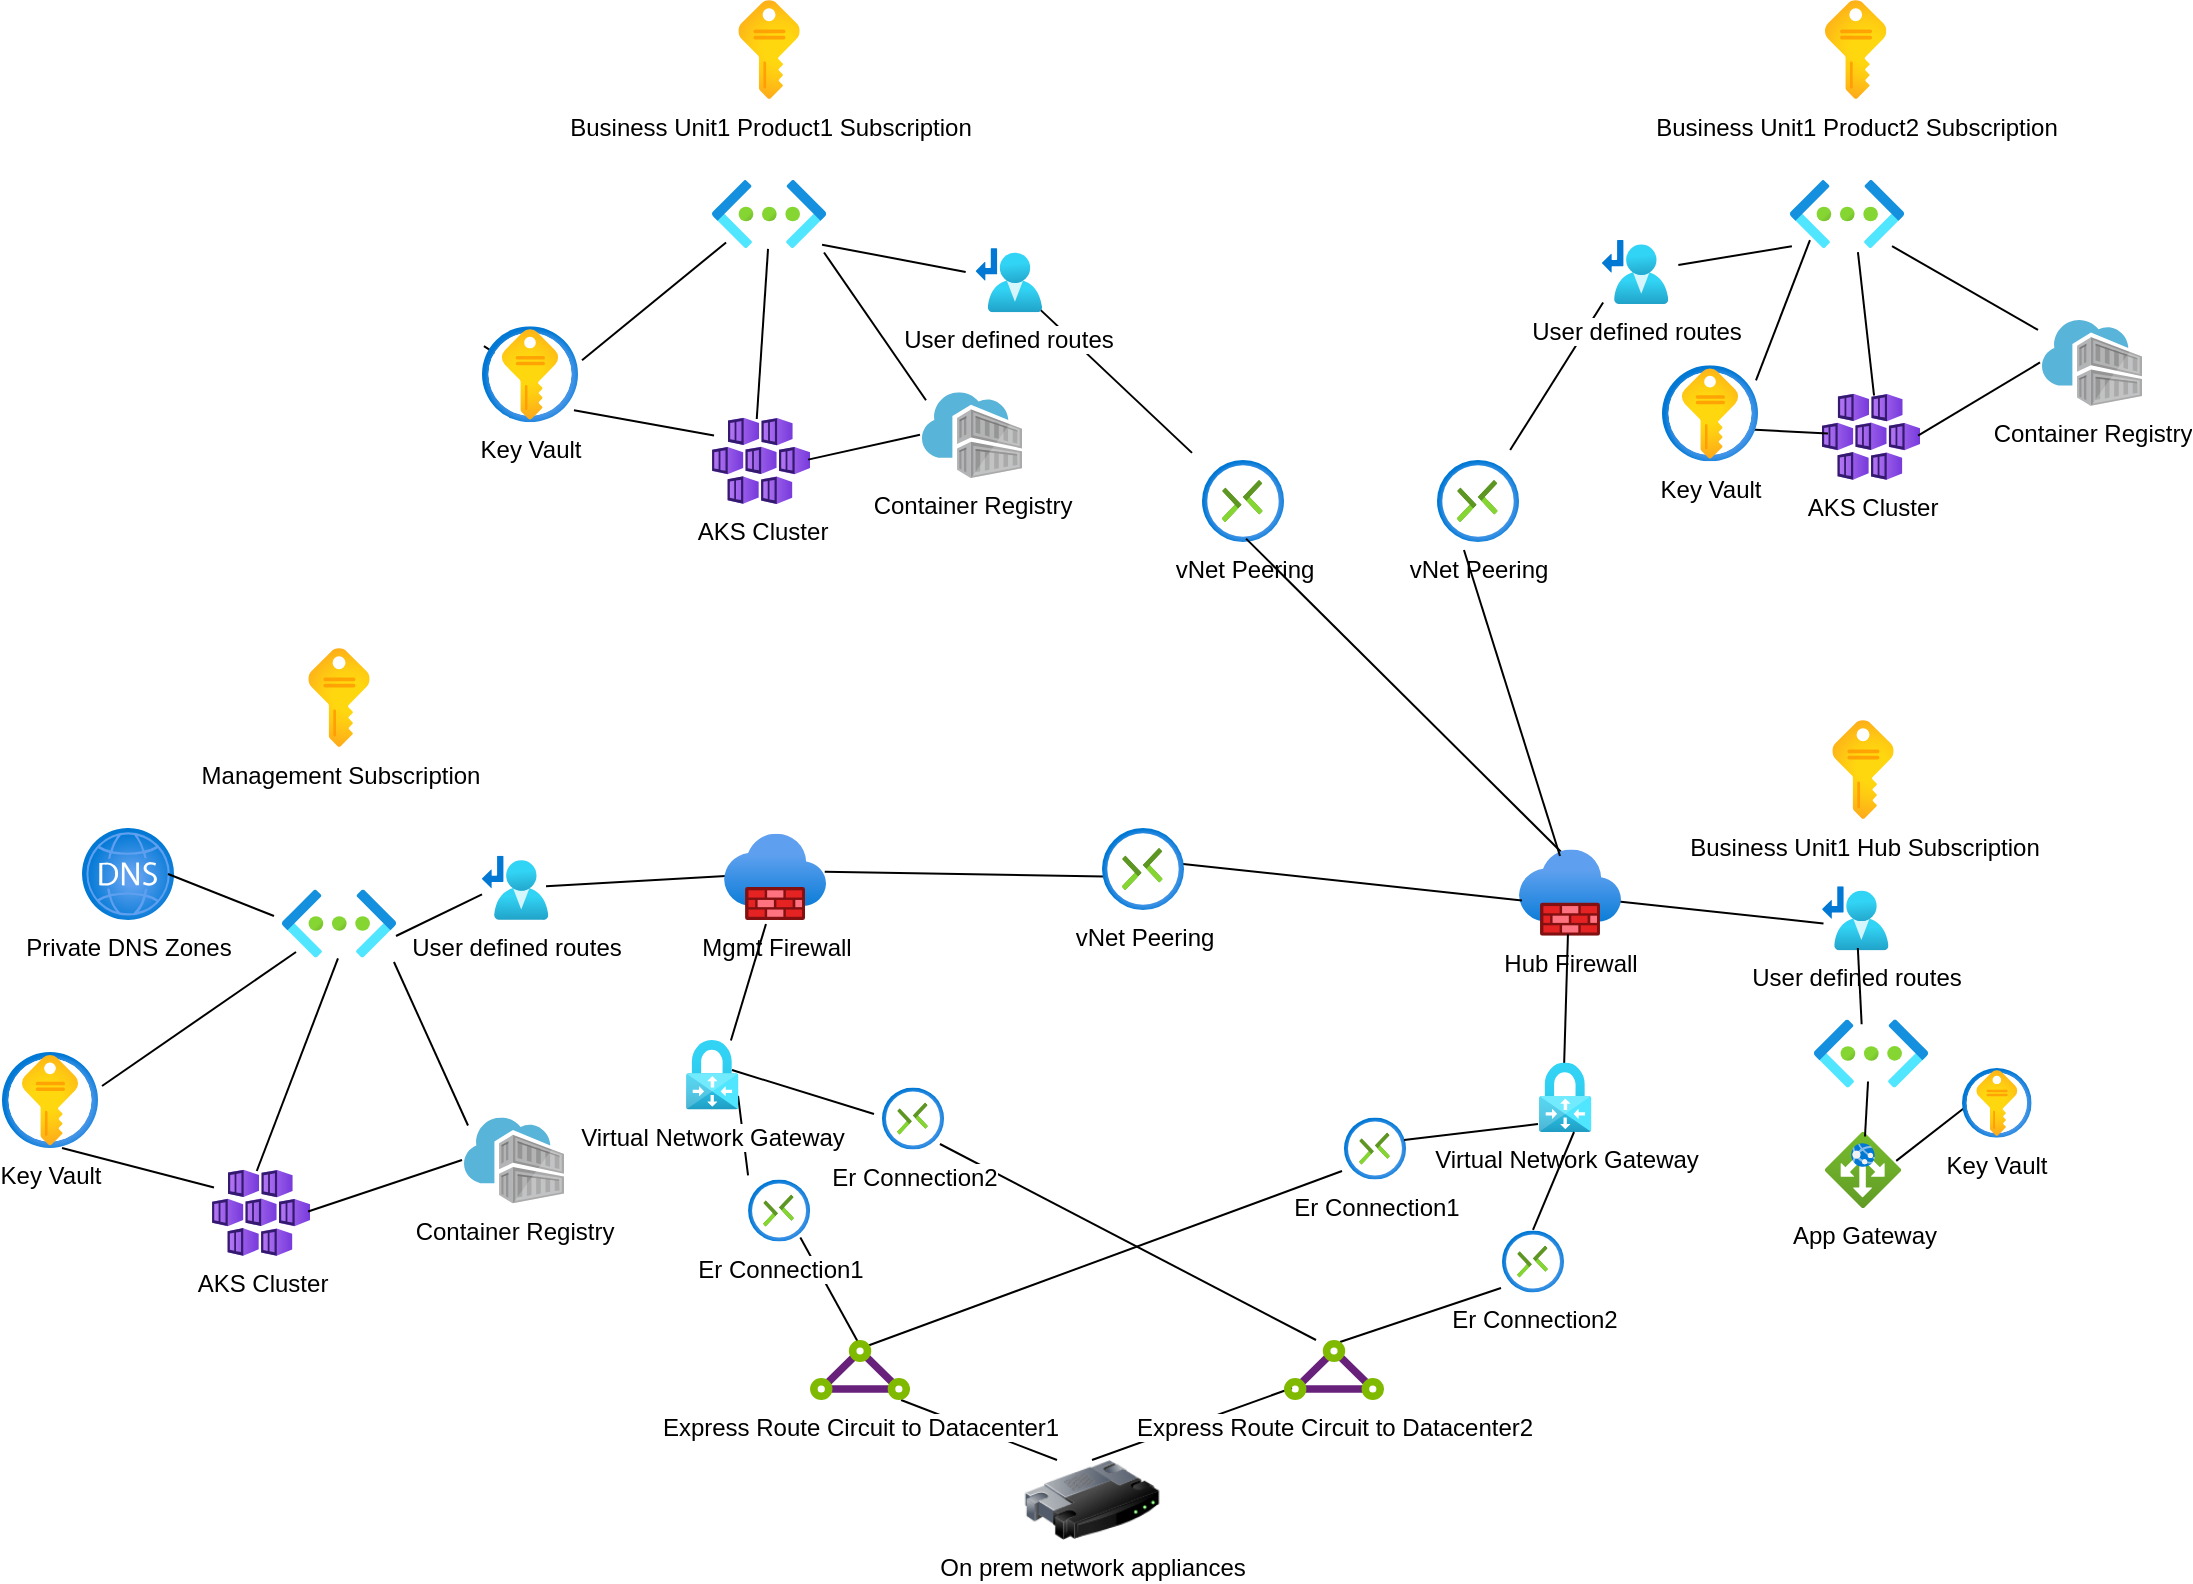 <mxfile version="24.7.6">
  <diagram id="l8hXMBHkgcEJcSW0mbfh" name="Page-1">
    <mxGraphModel dx="2026" dy="1111" grid="1" gridSize="10" guides="1" tooltips="1" connect="1" arrows="1" fold="1" page="1" pageScale="1" pageWidth="1169" pageHeight="827" math="0" shadow="0">
      <root>
        <mxCell id="0" />
        <mxCell id="1" parent="0" />
        <mxCell id="8--HhbSZYtI3ddgJnD71-31" style="edgeStyle=none;rounded=0;orthogonalLoop=1;jettySize=auto;html=1;sourcePerimeterSpacing=5;endArrow=none;endFill=0;targetPerimeterSpacing=5;entryX=0.987;entryY=0.439;entryDx=0;entryDy=0;entryPerimeter=0;exitX=0.029;exitY=0.59;exitDx=0;exitDy=0;exitPerimeter=0;" parent="1" source="qkPBm4qvjYNrrQxLSk8v-120" target="qkPBm4qvjYNrrQxLSk8v-52" edge="1">
          <mxGeometry relative="1" as="geometry">
            <mxPoint x="510" y="430" as="sourcePoint" />
            <mxPoint x="398" y="444.984" as="targetPoint" />
            <Array as="points" />
          </mxGeometry>
        </mxCell>
        <mxCell id="8--HhbSZYtI3ddgJnD71-32" style="edgeStyle=none;rounded=0;orthogonalLoop=1;jettySize=auto;html=1;sourcePerimeterSpacing=5;endArrow=none;endFill=0;targetPerimeterSpacing=5;entryX=0.059;entryY=0.487;entryDx=0;entryDy=0;entryPerimeter=0;exitX=0.965;exitY=0.476;exitDx=0;exitDy=0;exitPerimeter=0;" parent="1" source="qkPBm4qvjYNrrQxLSk8v-57" target="qkPBm4qvjYNrrQxLSk8v-52" edge="1">
          <mxGeometry relative="1" as="geometry">
            <mxPoint x="310" y="510" as="sourcePoint" />
            <mxPoint x="220" y="460" as="targetPoint" />
          </mxGeometry>
        </mxCell>
        <mxCell id="8--HhbSZYtI3ddgJnD71-33" style="edgeStyle=none;rounded=0;orthogonalLoop=1;jettySize=auto;html=1;sourcePerimeterSpacing=5;endArrow=none;endFill=0;targetPerimeterSpacing=5;entryX=1.042;entryY=0.354;entryDx=0;entryDy=0;entryPerimeter=0;exitX=0.123;exitY=0.918;exitDx=0;exitDy=0;exitPerimeter=0;" parent="1" source="qkPBm4qvjYNrrQxLSk8v-55" target="qkPBm4qvjYNrrQxLSk8v-59" edge="1">
          <mxGeometry relative="1" as="geometry">
            <mxPoint x="170" y="520" as="sourcePoint" />
            <mxPoint x="138.606" y="557" as="targetPoint" />
          </mxGeometry>
        </mxCell>
        <mxCell id="8--HhbSZYtI3ddgJnD71-34" style="edgeStyle=none;rounded=0;orthogonalLoop=1;jettySize=auto;html=1;sourcePerimeterSpacing=5;endArrow=none;endFill=0;targetPerimeterSpacing=5;entryX=0.958;entryY=0.875;entryDx=0;entryDy=0;entryPerimeter=0;exitX=0.02;exitY=0.208;exitDx=0;exitDy=0;exitPerimeter=0;" parent="1" source="qkPBm4qvjYNrrQxLSk8v-49" edge="1">
          <mxGeometry relative="1" as="geometry">
            <mxPoint x="165.03" y="644.76" as="sourcePoint" />
            <mxPoint x="60.004" y="604" as="targetPoint" />
          </mxGeometry>
        </mxCell>
        <mxCell id="8--HhbSZYtI3ddgJnD71-35" style="edgeStyle=none;rounded=0;orthogonalLoop=1;jettySize=auto;html=1;sourcePerimeterSpacing=5;endArrow=none;endFill=0;targetPerimeterSpacing=5;entryX=1;entryY=0.683;entryDx=0;entryDy=0;entryPerimeter=0;exitX=0;exitY=0.601;exitDx=0;exitDy=0;exitPerimeter=0;" parent="1" source="qkPBm4qvjYNrrQxLSk8v-57" target="qkPBm4qvjYNrrQxLSk8v-55" edge="1">
          <mxGeometry relative="1" as="geometry">
            <mxPoint x="400" y="580" as="sourcePoint" />
          </mxGeometry>
        </mxCell>
        <mxCell id="8--HhbSZYtI3ddgJnD71-36" style="edgeStyle=none;rounded=0;orthogonalLoop=1;jettySize=auto;html=1;sourcePerimeterSpacing=5;endArrow=none;endFill=0;targetPerimeterSpacing=5;entryX=0.456;entryY=0.017;entryDx=0;entryDy=0;entryPerimeter=0;exitX=0.491;exitY=1.013;exitDx=0;exitDy=0;exitPerimeter=0;" parent="1" source="qkPBm4qvjYNrrQxLSk8v-55" target="qkPBm4qvjYNrrQxLSk8v-49" edge="1">
          <mxGeometry relative="1" as="geometry">
            <mxPoint x="275" y="560" as="sourcePoint" />
            <mxPoint x="294.726" y="695" as="targetPoint" />
          </mxGeometry>
        </mxCell>
        <mxCell id="qkPBm4qvjYNrrQxLSk8v-1" value="Management Subscription" style="image;aspect=fixed;html=1;points=[];align=center;fontSize=12;image=img/lib/azure2/general/Subscriptions.svg;" vertex="1" parent="1">
          <mxGeometry x="183.16" y="354.0" width="30.68" height="49.5" as="geometry" />
        </mxCell>
        <mxCell id="qkPBm4qvjYNrrQxLSk8v-6" style="edgeStyle=none;rounded=0;orthogonalLoop=1;jettySize=auto;html=1;sourcePerimeterSpacing=5;endArrow=none;endFill=0;targetPerimeterSpacing=5;entryX=0.993;entryY=0.806;entryDx=0;entryDy=0;entryPerimeter=0;exitX=0;exitY=-0.065;exitDx=0;exitDy=0;exitPerimeter=0;" edge="1" parent="1" source="qkPBm4qvjYNrrQxLSk8v-141" target="qkPBm4qvjYNrrQxLSk8v-122">
          <mxGeometry relative="1" as="geometry">
            <mxPoint x="451" y="621.99" as="sourcePoint" />
            <mxPoint x="804" y="509" as="targetPoint" />
          </mxGeometry>
        </mxCell>
        <mxCell id="qkPBm4qvjYNrrQxLSk8v-49" value="AKS Cluster" style="image;aspect=fixed;html=1;points=[];align=center;fontSize=12;image=img/lib/azure2/compute/Kubernetes_Services.svg;" vertex="1" parent="1">
          <mxGeometry x="135.03" y="614.76" width="49" height="43.24" as="geometry" />
        </mxCell>
        <mxCell id="qkPBm4qvjYNrrQxLSk8v-52" value="Mgmt Firewall" style="image;aspect=fixed;html=1;points=[];align=center;fontSize=12;image=img/lib/azure2/networking/Firewalls.svg;" vertex="1" parent="1">
          <mxGeometry x="391.03" y="446.9" width="51" height="43.1" as="geometry" />
        </mxCell>
        <mxCell id="qkPBm4qvjYNrrQxLSk8v-55" value="" style="image;aspect=fixed;html=1;points=[];align=center;fontSize=12;image=img/lib/azure2/networking/Virtual_Networks.svg;" vertex="1" parent="1">
          <mxGeometry x="170" y="474.75" width="57" height="34.03" as="geometry" />
        </mxCell>
        <mxCell id="qkPBm4qvjYNrrQxLSk8v-56" value="Private DNS Zones" style="image;aspect=fixed;html=1;points=[];align=center;fontSize=12;image=img/lib/azure2/networking/DNS_Zones.svg;" vertex="1" parent="1">
          <mxGeometry x="70" y="444.0" width="46" height="46" as="geometry" />
        </mxCell>
        <mxCell id="qkPBm4qvjYNrrQxLSk8v-57" value="User defined routes" style="image;aspect=fixed;html=1;points=[];align=center;fontSize=12;image=img/lib/azure2/networking/Route_Tables.svg;" vertex="1" parent="1">
          <mxGeometry x="270" y="457.87" width="33.16" height="32.13" as="geometry" />
        </mxCell>
        <mxCell id="qkPBm4qvjYNrrQxLSk8v-58" style="edgeStyle=none;rounded=0;orthogonalLoop=1;jettySize=auto;html=1;sourcePerimeterSpacing=5;endArrow=none;endFill=0;targetPerimeterSpacing=5;exitX=-0.07;exitY=0.389;exitDx=0;exitDy=0;exitPerimeter=0;entryX=0.935;entryY=0.5;entryDx=0;entryDy=0;entryPerimeter=0;" edge="1" parent="1" source="qkPBm4qvjYNrrQxLSk8v-55" target="qkPBm4qvjYNrrQxLSk8v-56">
          <mxGeometry relative="1" as="geometry">
            <mxPoint x="150" y="455" as="sourcePoint" />
            <mxPoint x="131" y="530" as="targetPoint" />
          </mxGeometry>
        </mxCell>
        <mxCell id="qkPBm4qvjYNrrQxLSk8v-59" value="Key Vault" style="image;aspect=fixed;html=1;points=[];align=center;fontSize=12;image=img/lib/azure2/security/Key_Vaults.svg;" vertex="1" parent="1">
          <mxGeometry x="30" y="556" width="48" height="48" as="geometry" />
        </mxCell>
        <mxCell id="qkPBm4qvjYNrrQxLSk8v-60" value="Container Registry" style="image;sketch=0;aspect=fixed;html=1;points=[];align=center;fontSize=12;image=img/lib/mscae/Container_Registries.svg;" vertex="1" parent="1">
          <mxGeometry x="261.01" y="588.76" width="50" height="43" as="geometry" />
        </mxCell>
        <mxCell id="qkPBm4qvjYNrrQxLSk8v-62" style="edgeStyle=none;rounded=0;orthogonalLoop=1;jettySize=auto;html=1;sourcePerimeterSpacing=5;endArrow=none;endFill=0;targetPerimeterSpacing=5;entryX=0.982;entryY=1.065;entryDx=0;entryDy=0;entryPerimeter=0;exitX=0.04;exitY=0.093;exitDx=0;exitDy=0;exitPerimeter=0;" edge="1" parent="1" source="qkPBm4qvjYNrrQxLSk8v-60" target="qkPBm4qvjYNrrQxLSk8v-55">
          <mxGeometry relative="1" as="geometry">
            <mxPoint x="280" y="505" as="sourcePoint" />
            <mxPoint x="237" y="508" as="targetPoint" />
          </mxGeometry>
        </mxCell>
        <mxCell id="qkPBm4qvjYNrrQxLSk8v-63" style="edgeStyle=none;rounded=0;orthogonalLoop=1;jettySize=auto;html=1;sourcePerimeterSpacing=5;endArrow=none;endFill=0;targetPerimeterSpacing=5;entryX=0.98;entryY=0.486;entryDx=0;entryDy=0;entryPerimeter=0;exitX=-0.02;exitY=0.494;exitDx=0;exitDy=0;exitPerimeter=0;" edge="1" parent="1" source="qkPBm4qvjYNrrQxLSk8v-60" target="qkPBm4qvjYNrrQxLSk8v-49">
          <mxGeometry relative="1" as="geometry">
            <mxPoint x="243.03" y="623.742" as="sourcePoint" />
            <mxPoint x="72.03" y="628.76" as="targetPoint" />
          </mxGeometry>
        </mxCell>
        <mxCell id="qkPBm4qvjYNrrQxLSk8v-65" style="edgeStyle=none;rounded=0;orthogonalLoop=1;jettySize=auto;html=1;sourcePerimeterSpacing=5;endArrow=none;endFill=0;targetPerimeterSpacing=5;entryX=1.042;entryY=0.354;entryDx=0;entryDy=0;entryPerimeter=0;exitX=0.123;exitY=0.918;exitDx=0;exitDy=0;exitPerimeter=0;" edge="1" parent="1" source="qkPBm4qvjYNrrQxLSk8v-72" target="qkPBm4qvjYNrrQxLSk8v-76">
          <mxGeometry relative="1" as="geometry">
            <mxPoint x="420" y="144.03" as="sourcePoint" />
            <mxPoint x="388.606" y="181.03" as="targetPoint" />
          </mxGeometry>
        </mxCell>
        <mxCell id="qkPBm4qvjYNrrQxLSk8v-66" style="edgeStyle=none;rounded=0;orthogonalLoop=1;jettySize=auto;html=1;sourcePerimeterSpacing=5;endArrow=none;endFill=0;targetPerimeterSpacing=5;entryX=0.958;entryY=0.875;entryDx=0;entryDy=0;entryPerimeter=0;exitX=0.02;exitY=0.208;exitDx=0;exitDy=0;exitPerimeter=0;" edge="1" parent="1" source="qkPBm4qvjYNrrQxLSk8v-76">
          <mxGeometry relative="1" as="geometry">
            <mxPoint x="415.03" y="268.79" as="sourcePoint" />
            <mxPoint x="310.004" y="228.03" as="targetPoint" />
          </mxGeometry>
        </mxCell>
        <mxCell id="qkPBm4qvjYNrrQxLSk8v-68" style="edgeStyle=none;rounded=0;orthogonalLoop=1;jettySize=auto;html=1;sourcePerimeterSpacing=5;endArrow=none;endFill=0;targetPerimeterSpacing=5;entryX=0.456;entryY=0.017;entryDx=0;entryDy=0;entryPerimeter=0;exitX=0.491;exitY=1.013;exitDx=0;exitDy=0;exitPerimeter=0;" edge="1" parent="1" source="qkPBm4qvjYNrrQxLSk8v-72" target="qkPBm4qvjYNrrQxLSk8v-70">
          <mxGeometry relative="1" as="geometry">
            <mxPoint x="525" y="184.03" as="sourcePoint" />
            <mxPoint x="544.726" y="319.03" as="targetPoint" />
          </mxGeometry>
        </mxCell>
        <mxCell id="qkPBm4qvjYNrrQxLSk8v-69" value="Business Unit1 Product1 Subscription" style="image;aspect=fixed;html=1;points=[];align=center;fontSize=12;image=img/lib/azure2/general/Subscriptions.svg;" vertex="1" parent="1">
          <mxGeometry x="398.19" y="30.0" width="30.68" height="49.5" as="geometry" />
        </mxCell>
        <mxCell id="qkPBm4qvjYNrrQxLSk8v-70" value="AKS Cluster" style="image;aspect=fixed;html=1;points=[];align=center;fontSize=12;image=img/lib/azure2/compute/Kubernetes_Services.svg;" vertex="1" parent="1">
          <mxGeometry x="385.03" y="238.79" width="49" height="43.24" as="geometry" />
        </mxCell>
        <mxCell id="qkPBm4qvjYNrrQxLSk8v-72" value="" style="image;aspect=fixed;html=1;points=[];align=center;fontSize=12;image=img/lib/azure2/networking/Virtual_Networks.svg;" vertex="1" parent="1">
          <mxGeometry x="385.03" y="120.0" width="57" height="34.03" as="geometry" />
        </mxCell>
        <mxCell id="qkPBm4qvjYNrrQxLSk8v-77" value="Container Registry" style="image;sketch=0;aspect=fixed;html=1;points=[];align=center;fontSize=12;image=img/lib/mscae/Container_Registries.svg;" vertex="1" parent="1">
          <mxGeometry x="490" y="226.11" width="50" height="43" as="geometry" />
        </mxCell>
        <mxCell id="qkPBm4qvjYNrrQxLSk8v-78" style="edgeStyle=none;rounded=0;orthogonalLoop=1;jettySize=auto;html=1;sourcePerimeterSpacing=5;endArrow=none;endFill=0;targetPerimeterSpacing=5;entryX=0.982;entryY=1.065;entryDx=0;entryDy=0;entryPerimeter=0;exitX=0.04;exitY=0.093;exitDx=0;exitDy=0;exitPerimeter=0;" edge="1" parent="1" source="qkPBm4qvjYNrrQxLSk8v-77" target="qkPBm4qvjYNrrQxLSk8v-72">
          <mxGeometry relative="1" as="geometry">
            <mxPoint x="530" y="129.03" as="sourcePoint" />
            <mxPoint x="487" y="132.03" as="targetPoint" />
          </mxGeometry>
        </mxCell>
        <mxCell id="qkPBm4qvjYNrrQxLSk8v-79" style="edgeStyle=none;rounded=0;orthogonalLoop=1;jettySize=auto;html=1;sourcePerimeterSpacing=5;endArrow=none;endFill=0;targetPerimeterSpacing=5;entryX=0.98;entryY=0.486;entryDx=0;entryDy=0;entryPerimeter=0;exitX=-0.02;exitY=0.494;exitDx=0;exitDy=0;exitPerimeter=0;" edge="1" parent="1" source="qkPBm4qvjYNrrQxLSk8v-77" target="qkPBm4qvjYNrrQxLSk8v-70">
          <mxGeometry relative="1" as="geometry">
            <mxPoint x="493.03" y="247.772" as="sourcePoint" />
            <mxPoint x="322.03" y="252.79" as="targetPoint" />
          </mxGeometry>
        </mxCell>
        <mxCell id="qkPBm4qvjYNrrQxLSk8v-81" value="" style="edgeStyle=none;rounded=0;orthogonalLoop=1;jettySize=auto;html=1;sourcePerimeterSpacing=5;endArrow=none;endFill=0;targetPerimeterSpacing=5;entryX=0.958;entryY=0.875;entryDx=0;entryDy=0;entryPerimeter=0;exitX=0.02;exitY=0.208;exitDx=0;exitDy=0;exitPerimeter=0;" edge="1" parent="1" source="qkPBm4qvjYNrrQxLSk8v-70" target="qkPBm4qvjYNrrQxLSk8v-76">
          <mxGeometry relative="1" as="geometry">
            <mxPoint x="386" y="248.11" as="sourcePoint" />
            <mxPoint x="310.004" y="228.03" as="targetPoint" />
          </mxGeometry>
        </mxCell>
        <mxCell id="qkPBm4qvjYNrrQxLSk8v-76" value="Key Vault" style="image;aspect=fixed;html=1;points=[];align=center;fontSize=12;image=img/lib/azure2/security/Key_Vaults.svg;" vertex="1" parent="1">
          <mxGeometry x="270" y="193.11" width="48" height="48" as="geometry" />
        </mxCell>
        <mxCell id="qkPBm4qvjYNrrQxLSk8v-82" value="" style="edgeStyle=none;rounded=0;orthogonalLoop=1;jettySize=auto;html=1;sourcePerimeterSpacing=5;endArrow=none;endFill=0;targetPerimeterSpacing=5;exitX=0.965;exitY=0.95;exitDx=0;exitDy=0;exitPerimeter=0;" edge="1" parent="1" source="qkPBm4qvjYNrrQxLSk8v-74" target="qkPBm4qvjYNrrQxLSk8v-80">
          <mxGeometry relative="1" as="geometry">
            <mxPoint x="440" y="133" as="sourcePoint" />
            <mxPoint x="725" y="293" as="targetPoint" />
          </mxGeometry>
        </mxCell>
        <mxCell id="qkPBm4qvjYNrrQxLSk8v-80" value="vNet Peering" style="image;aspect=fixed;html=1;points=[];align=center;fontSize=12;image=img/lib/azure2/networking/Connections.svg;" vertex="1" parent="1">
          <mxGeometry x="630" y="260" width="41" height="41" as="geometry" />
        </mxCell>
        <mxCell id="qkPBm4qvjYNrrQxLSk8v-83" style="edgeStyle=none;rounded=0;orthogonalLoop=1;jettySize=auto;html=1;sourcePerimeterSpacing=5;endArrow=none;endFill=0;targetPerimeterSpacing=5;entryX=0.979;entryY=0.156;entryDx=0;entryDy=0;entryPerimeter=0;exitX=0.175;exitY=0.884;exitDx=0;exitDy=0;exitPerimeter=0;" edge="1" parent="1" source="qkPBm4qvjYNrrQxLSk8v-88" target="qkPBm4qvjYNrrQxLSk8v-94">
          <mxGeometry relative="1" as="geometry">
            <mxPoint x="912.02" y="137.74" as="sourcePoint" />
            <mxPoint x="832.036" y="219.812" as="targetPoint" />
          </mxGeometry>
        </mxCell>
        <mxCell id="qkPBm4qvjYNrrQxLSk8v-86" style="edgeStyle=none;rounded=0;orthogonalLoop=1;jettySize=auto;html=1;sourcePerimeterSpacing=5;endArrow=none;endFill=0;targetPerimeterSpacing=5;entryX=0.531;entryY=0.023;entryDx=0;entryDy=0;entryPerimeter=0;exitX=0.596;exitY=1.06;exitDx=0;exitDy=0;exitPerimeter=0;" edge="1" parent="1" source="qkPBm4qvjYNrrQxLSk8v-88" target="qkPBm4qvjYNrrQxLSk8v-87">
          <mxGeometry relative="1" as="geometry">
            <mxPoint x="1017.02" y="177.74" as="sourcePoint" />
            <mxPoint x="1036.746" y="312.74" as="targetPoint" />
          </mxGeometry>
        </mxCell>
        <mxCell id="qkPBm4qvjYNrrQxLSk8v-87" value="AKS Cluster" style="image;aspect=fixed;html=1;points=[];align=center;fontSize=12;image=img/lib/azure2/compute/Kubernetes_Services.svg;" vertex="1" parent="1">
          <mxGeometry x="940.0" y="226.76" width="49" height="43.24" as="geometry" />
        </mxCell>
        <mxCell id="qkPBm4qvjYNrrQxLSk8v-88" value="" style="image;aspect=fixed;html=1;points=[];align=center;fontSize=12;image=img/lib/azure2/networking/Virtual_Networks.svg;" vertex="1" parent="1">
          <mxGeometry x="924.0" y="120.0" width="57" height="34.03" as="geometry" />
        </mxCell>
        <mxCell id="qkPBm4qvjYNrrQxLSk8v-90" value="Container Registry" style="image;sketch=0;aspect=fixed;html=1;points=[];align=center;fontSize=12;image=img/lib/mscae/Container_Registries.svg;" vertex="1" parent="1">
          <mxGeometry x="1050" y="190.0" width="50" height="43" as="geometry" />
        </mxCell>
        <mxCell id="qkPBm4qvjYNrrQxLSk8v-91" style="edgeStyle=none;rounded=0;orthogonalLoop=1;jettySize=auto;html=1;sourcePerimeterSpacing=5;endArrow=none;endFill=0;targetPerimeterSpacing=5;entryX=0.895;entryY=0.972;entryDx=0;entryDy=0;entryPerimeter=0;exitX=-0.04;exitY=0.116;exitDx=0;exitDy=0;exitPerimeter=0;" edge="1" parent="1" source="qkPBm4qvjYNrrQxLSk8v-90" target="qkPBm4qvjYNrrQxLSk8v-88">
          <mxGeometry relative="1" as="geometry">
            <mxPoint x="1022.02" y="122.74" as="sourcePoint" />
            <mxPoint x="979.02" y="125.74" as="targetPoint" />
          </mxGeometry>
        </mxCell>
        <mxCell id="qkPBm4qvjYNrrQxLSk8v-92" style="edgeStyle=none;rounded=0;orthogonalLoop=1;jettySize=auto;html=1;sourcePerimeterSpacing=5;endArrow=none;endFill=0;targetPerimeterSpacing=5;entryX=0.98;entryY=0.486;entryDx=0;entryDy=0;entryPerimeter=0;exitX=-0.02;exitY=0.494;exitDx=0;exitDy=0;exitPerimeter=0;" edge="1" parent="1" source="qkPBm4qvjYNrrQxLSk8v-90" target="qkPBm4qvjYNrrQxLSk8v-87">
          <mxGeometry relative="1" as="geometry">
            <mxPoint x="985.05" y="241.482" as="sourcePoint" />
            <mxPoint x="814.05" y="246.5" as="targetPoint" />
          </mxGeometry>
        </mxCell>
        <mxCell id="qkPBm4qvjYNrrQxLSk8v-93" value="" style="edgeStyle=none;rounded=0;orthogonalLoop=1;jettySize=auto;html=1;sourcePerimeterSpacing=5;endArrow=none;endFill=0;targetPerimeterSpacing=5;entryX=0.923;entryY=0.668;entryDx=0;entryDy=0;entryPerimeter=0;exitX=0.061;exitY=0.463;exitDx=0;exitDy=0;exitPerimeter=0;" edge="1" parent="1" source="qkPBm4qvjYNrrQxLSk8v-87" target="qkPBm4qvjYNrrQxLSk8v-94">
          <mxGeometry relative="1" as="geometry">
            <mxPoint x="878.02" y="241.82" as="sourcePoint" />
            <mxPoint x="828.004" y="244.82" as="targetPoint" />
          </mxGeometry>
        </mxCell>
        <mxCell id="qkPBm4qvjYNrrQxLSk8v-94" value="Key Vault" style="image;aspect=fixed;html=1;points=[];align=center;fontSize=12;image=img/lib/azure2/security/Key_Vaults.svg;" vertex="1" parent="1">
          <mxGeometry x="860" y="212.68" width="48" height="48" as="geometry" />
        </mxCell>
        <mxCell id="qkPBm4qvjYNrrQxLSk8v-95" value="" style="edgeStyle=none;rounded=0;orthogonalLoop=1;jettySize=auto;html=1;sourcePerimeterSpacing=5;endArrow=none;endFill=0;targetPerimeterSpacing=5;exitX=0.017;exitY=0.973;exitDx=0;exitDy=0;exitPerimeter=0;" edge="1" parent="1" source="qkPBm4qvjYNrrQxLSk8v-89" target="qkPBm4qvjYNrrQxLSk8v-96">
          <mxGeometry relative="1" as="geometry">
            <mxPoint x="932.02" y="145.82" as="sourcePoint" />
            <mxPoint x="1217.02" y="305.82" as="targetPoint" />
          </mxGeometry>
        </mxCell>
        <mxCell id="qkPBm4qvjYNrrQxLSk8v-96" value="vNet Peering" style="image;aspect=fixed;html=1;points=[];align=center;fontSize=12;image=img/lib/azure2/networking/Connections.svg;" vertex="1" parent="1">
          <mxGeometry x="747.5" y="260" width="41" height="41" as="geometry" />
        </mxCell>
        <mxCell id="qkPBm4qvjYNrrQxLSk8v-97" value="Business Unit1 Product2 Subscription" style="image;aspect=fixed;html=1;points=[];align=center;fontSize=12;image=img/lib/azure2/general/Subscriptions.svg;" vertex="1" parent="1">
          <mxGeometry x="941.5" y="30.0" width="30.68" height="49.5" as="geometry" />
        </mxCell>
        <mxCell id="qkPBm4qvjYNrrQxLSk8v-99" style="edgeStyle=none;rounded=0;orthogonalLoop=1;jettySize=auto;html=1;sourcePerimeterSpacing=5;endArrow=none;endFill=0;targetPerimeterSpacing=5;entryX=0.059;entryY=0.487;entryDx=0;entryDy=0;entryPerimeter=0;exitX=0.02;exitY=0.579;exitDx=0;exitDy=0;exitPerimeter=0;" edge="1" parent="1" source="qkPBm4qvjYNrrQxLSk8v-109" target="qkPBm4qvjYNrrQxLSk8v-106">
          <mxGeometry relative="1" as="geometry">
            <mxPoint x="666.32" y="536.22" as="sourcePoint" />
            <mxPoint x="576.32" y="486.22" as="targetPoint" />
          </mxGeometry>
        </mxCell>
        <mxCell id="qkPBm4qvjYNrrQxLSk8v-101" style="edgeStyle=none;rounded=0;orthogonalLoop=1;jettySize=auto;html=1;sourcePerimeterSpacing=5;endArrow=none;endFill=0;targetPerimeterSpacing=5;entryX=0.045;entryY=0.563;entryDx=0;entryDy=0;entryPerimeter=0;exitX=0.937;exitY=0.38;exitDx=0;exitDy=0;exitPerimeter=0;" edge="1" parent="1" source="qkPBm4qvjYNrrQxLSk8v-152" target="qkPBm4qvjYNrrQxLSk8v-111">
          <mxGeometry relative="1" as="geometry">
            <mxPoint x="933.14" y="663.754" as="sourcePoint" />
            <mxPoint x="895.16" y="638.22" as="targetPoint" />
          </mxGeometry>
        </mxCell>
        <mxCell id="qkPBm4qvjYNrrQxLSk8v-102" style="edgeStyle=none;rounded=0;orthogonalLoop=1;jettySize=auto;html=1;sourcePerimeterSpacing=5;endArrow=none;endFill=0;targetPerimeterSpacing=5;entryX=0.537;entryY=0.959;entryDx=0;entryDy=0;entryPerimeter=0;exitX=0.431;exitY=0.049;exitDx=0;exitDy=0;exitPerimeter=0;" edge="1" parent="1" source="qkPBm4qvjYNrrQxLSk8v-106" target="qkPBm4qvjYNrrQxLSk8v-80">
          <mxGeometry relative="1" as="geometry">
            <mxPoint x="693" y="536.46" as="sourcePoint" />
            <mxPoint x="520" y="454.452" as="targetPoint" />
          </mxGeometry>
        </mxCell>
        <mxCell id="qkPBm4qvjYNrrQxLSk8v-104" value="Business Unit1 Hub Subscription&lt;div&gt;&lt;br&gt;&lt;/div&gt;" style="image;aspect=fixed;html=1;points=[];align=center;fontSize=12;image=img/lib/azure2/general/Subscriptions.svg;" vertex="1" parent="1">
          <mxGeometry x="945.16" y="390.0" width="30.68" height="49.5" as="geometry" />
        </mxCell>
        <mxCell id="qkPBm4qvjYNrrQxLSk8v-106" value="Hub Firewall" style="image;aspect=fixed;html=1;points=[];align=center;fontSize=12;image=img/lib/azure2/networking/Firewalls.svg;" vertex="1" parent="1">
          <mxGeometry x="788.5" y="454.77" width="51" height="43.1" as="geometry" />
        </mxCell>
        <mxCell id="qkPBm4qvjYNrrQxLSk8v-107" value="" style="image;aspect=fixed;html=1;points=[];align=center;fontSize=12;image=img/lib/azure2/networking/Virtual_Networks.svg;" vertex="1" parent="1">
          <mxGeometry x="936.0" y="539.73" width="57" height="34.03" as="geometry" />
        </mxCell>
        <mxCell id="qkPBm4qvjYNrrQxLSk8v-109" value="User defined routes" style="image;aspect=fixed;html=1;points=[];align=center;fontSize=12;image=img/lib/azure2/networking/Route_Tables.svg;" vertex="1" parent="1">
          <mxGeometry x="940.08" y="473.1" width="33.16" height="32.13" as="geometry" />
        </mxCell>
        <mxCell id="qkPBm4qvjYNrrQxLSk8v-111" value="Key Vault" style="image;aspect=fixed;html=1;points=[];align=center;fontSize=12;image=img/lib/azure2/security/Key_Vaults.svg;" vertex="1" parent="1">
          <mxGeometry x="1010" y="564.03" width="34.82" height="34.82" as="geometry" />
        </mxCell>
        <mxCell id="qkPBm4qvjYNrrQxLSk8v-115" style="edgeStyle=none;rounded=0;orthogonalLoop=1;jettySize=auto;html=1;sourcePerimeterSpacing=5;endArrow=none;endFill=0;targetPerimeterSpacing=5;entryX=0.329;entryY=1.098;entryDx=0;entryDy=0;entryPerimeter=0;exitX=0.402;exitY=0.075;exitDx=0;exitDy=0;exitPerimeter=0;" edge="1" parent="1" source="qkPBm4qvjYNrrQxLSk8v-106" target="qkPBm4qvjYNrrQxLSk8v-96">
          <mxGeometry relative="1" as="geometry">
            <mxPoint x="659" y="429" as="sourcePoint" />
            <mxPoint x="642" y="269" as="targetPoint" />
          </mxGeometry>
        </mxCell>
        <mxCell id="qkPBm4qvjYNrrQxLSk8v-118" style="edgeStyle=none;rounded=0;orthogonalLoop=1;jettySize=auto;html=1;sourcePerimeterSpacing=5;endArrow=none;endFill=0;targetPerimeterSpacing=5;entryX=0.538;entryY=0.962;entryDx=0;entryDy=0;entryPerimeter=0;exitX=0.418;exitY=0.071;exitDx=0;exitDy=0;exitPerimeter=0;" edge="1" parent="1" source="qkPBm4qvjYNrrQxLSk8v-107" target="qkPBm4qvjYNrrQxLSk8v-109">
          <mxGeometry relative="1" as="geometry">
            <mxPoint x="985.16" y="547.57" as="sourcePoint" />
            <mxPoint x="737.16" y="555.57" as="targetPoint" />
          </mxGeometry>
        </mxCell>
        <mxCell id="qkPBm4qvjYNrrQxLSk8v-121" value="" style="edgeStyle=none;rounded=0;orthogonalLoop=1;jettySize=auto;html=1;sourcePerimeterSpacing=5;endArrow=none;endFill=0;targetPerimeterSpacing=5;entryX=0.987;entryY=0.439;entryDx=0;entryDy=0;entryPerimeter=0;exitX=0.029;exitY=0.59;exitDx=0;exitDy=0;exitPerimeter=0;" edge="1" parent="1" source="qkPBm4qvjYNrrQxLSk8v-106" target="qkPBm4qvjYNrrQxLSk8v-120">
          <mxGeometry relative="1" as="geometry">
            <mxPoint x="687" y="415" as="sourcePoint" />
            <mxPoint x="410" y="479" as="targetPoint" />
            <Array as="points" />
          </mxGeometry>
        </mxCell>
        <mxCell id="qkPBm4qvjYNrrQxLSk8v-120" value="vNet Peering" style="image;aspect=fixed;html=1;points=[];align=center;fontSize=12;image=img/lib/azure2/networking/Connections.svg;" vertex="1" parent="1">
          <mxGeometry x="580" y="444" width="41" height="41" as="geometry" />
        </mxCell>
        <mxCell id="qkPBm4qvjYNrrQxLSk8v-122" value="Virtual Network Gateway" style="image;aspect=fixed;html=1;points=[];align=center;fontSize=12;image=img/lib/azure2/networking/Virtual_Network_Gateways.svg;" vertex="1" parent="1">
          <mxGeometry x="372.02" y="550" width="26.17" height="34.73" as="geometry" />
        </mxCell>
        <mxCell id="qkPBm4qvjYNrrQxLSk8v-124" style="edgeStyle=none;rounded=0;orthogonalLoop=1;jettySize=auto;html=1;sourcePerimeterSpacing=5;endArrow=none;endFill=0;targetPerimeterSpacing=5;entryX=0.857;entryY=0.008;entryDx=0;entryDy=0;entryPerimeter=0;exitX=0.411;exitY=1.046;exitDx=0;exitDy=0;exitPerimeter=0;" edge="1" parent="1" source="qkPBm4qvjYNrrQxLSk8v-52" target="qkPBm4qvjYNrrQxLSk8v-122">
          <mxGeometry relative="1" as="geometry">
            <mxPoint x="520" y="640" as="sourcePoint" />
            <mxPoint x="462" y="525" as="targetPoint" />
          </mxGeometry>
        </mxCell>
        <mxCell id="qkPBm4qvjYNrrQxLSk8v-125" value="On prem network appliances" style="image;html=1;image=img/lib/clip_art/networking/Router_128x128.png" vertex="1" parent="1">
          <mxGeometry x="540" y="760" width="70" height="40" as="geometry" />
        </mxCell>
        <mxCell id="qkPBm4qvjYNrrQxLSk8v-130" style="edgeStyle=none;rounded=0;orthogonalLoop=1;jettySize=auto;html=1;sourcePerimeterSpacing=5;endArrow=none;endFill=0;targetPerimeterSpacing=5;exitX=0.48;exitY=0.98;exitDx=0;exitDy=0;exitPerimeter=0;entryX=0.478;entryY=0.079;entryDx=0;entryDy=0;entryPerimeter=0;" edge="1" parent="1" source="qkPBm4qvjYNrrQxLSk8v-106" target="qkPBm4qvjYNrrQxLSk8v-146">
          <mxGeometry relative="1" as="geometry">
            <mxPoint x="949" y="579" as="sourcePoint" />
            <mxPoint x="831" y="570" as="targetPoint" />
          </mxGeometry>
        </mxCell>
        <mxCell id="qkPBm4qvjYNrrQxLSk8v-131" style="edgeStyle=none;rounded=0;orthogonalLoop=1;jettySize=auto;html=1;sourcePerimeterSpacing=5;endArrow=none;endFill=0;targetPerimeterSpacing=5;entryX=-0.016;entryY=0.928;entryDx=0;entryDy=0;entryPerimeter=0;exitX=0.56;exitY=0.033;exitDx=0;exitDy=0;exitPerimeter=0;" edge="1" parent="1" source="qkPBm4qvjYNrrQxLSk8v-139" target="qkPBm4qvjYNrrQxLSk8v-144">
          <mxGeometry relative="1" as="geometry">
            <mxPoint x="656" y="713.99" as="sourcePoint" />
            <mxPoint x="675" y="651.62" as="targetPoint" />
          </mxGeometry>
        </mxCell>
        <mxCell id="qkPBm4qvjYNrrQxLSk8v-132" style="edgeStyle=none;rounded=0;orthogonalLoop=1;jettySize=auto;html=1;sourcePerimeterSpacing=5;endArrow=none;endFill=0;targetPerimeterSpacing=5;entryX=-0.032;entryY=0.863;entryDx=0;entryDy=0;entryPerimeter=0;exitX=0.57;exitY=0.1;exitDx=0;exitDy=0;exitPerimeter=0;" edge="1" parent="1" source="qkPBm4qvjYNrrQxLSk8v-138" target="qkPBm4qvjYNrrQxLSk8v-145">
          <mxGeometry relative="1" as="geometry">
            <mxPoint x="527" y="731" as="sourcePoint" />
            <mxPoint x="661" y="648.38" as="targetPoint" />
          </mxGeometry>
        </mxCell>
        <mxCell id="qkPBm4qvjYNrrQxLSk8v-133" style="edgeStyle=none;rounded=0;orthogonalLoop=1;jettySize=auto;html=1;sourcePerimeterSpacing=5;endArrow=none;endFill=0;targetPerimeterSpacing=5;entryX=0.25;entryY=0;entryDx=0;entryDy=0;exitX=0.91;exitY=1;exitDx=0;exitDy=0;exitPerimeter=0;" edge="1" parent="1" source="qkPBm4qvjYNrrQxLSk8v-138" target="qkPBm4qvjYNrrQxLSk8v-125">
          <mxGeometry relative="1" as="geometry">
            <mxPoint x="528" y="737" as="sourcePoint" />
            <mxPoint x="691" y="652" as="targetPoint" />
          </mxGeometry>
        </mxCell>
        <mxCell id="qkPBm4qvjYNrrQxLSk8v-134" style="edgeStyle=none;rounded=0;orthogonalLoop=1;jettySize=auto;html=1;sourcePerimeterSpacing=5;endArrow=none;endFill=0;targetPerimeterSpacing=5;exitX=0.5;exitY=0;exitDx=0;exitDy=0;entryX=0.08;entryY=0.8;entryDx=0;entryDy=0;entryPerimeter=0;" edge="1" parent="1" source="qkPBm4qvjYNrrQxLSk8v-125" target="qkPBm4qvjYNrrQxLSk8v-139">
          <mxGeometry relative="1" as="geometry">
            <mxPoint x="547" y="751" as="sourcePoint" />
            <mxPoint x="621" y="737" as="targetPoint" />
          </mxGeometry>
        </mxCell>
        <mxCell id="qkPBm4qvjYNrrQxLSk8v-135" style="edgeStyle=none;rounded=0;orthogonalLoop=1;jettySize=auto;html=1;sourcePerimeterSpacing=5;endArrow=none;endFill=0;targetPerimeterSpacing=5;entryX=0.32;entryY=0;entryDx=0;entryDy=0;entryPerimeter=0;exitX=0.935;exitY=0.911;exitDx=0;exitDy=0;exitPerimeter=0;" edge="1" parent="1" source="qkPBm4qvjYNrrQxLSk8v-140" target="qkPBm4qvjYNrrQxLSk8v-139">
          <mxGeometry relative="1" as="geometry">
            <mxPoint x="499" y="641.76" as="sourcePoint" />
            <mxPoint x="642" y="716.99" as="targetPoint" />
          </mxGeometry>
        </mxCell>
        <mxCell id="qkPBm4qvjYNrrQxLSk8v-136" style="edgeStyle=none;rounded=0;orthogonalLoop=1;jettySize=auto;html=1;sourcePerimeterSpacing=5;endArrow=none;endFill=0;targetPerimeterSpacing=5;entryX=0.843;entryY=0.935;entryDx=0;entryDy=0;entryPerimeter=0;exitX=0.49;exitY=0.067;exitDx=0;exitDy=0;exitPerimeter=0;" edge="1" parent="1" source="qkPBm4qvjYNrrQxLSk8v-138" target="qkPBm4qvjYNrrQxLSk8v-141">
          <mxGeometry relative="1" as="geometry">
            <mxPoint x="504" y="716.99" as="sourcePoint" />
            <mxPoint x="499" y="641.76" as="targetPoint" />
          </mxGeometry>
        </mxCell>
        <mxCell id="qkPBm4qvjYNrrQxLSk8v-138" value="Express Route Circuit to Datacenter1" style="image;sketch=0;aspect=fixed;html=1;points=[];align=center;fontSize=12;image=img/lib/mscae/Express_Route.svg;" vertex="1" parent="1">
          <mxGeometry x="434.03" y="700" width="50" height="30" as="geometry" />
        </mxCell>
        <mxCell id="qkPBm4qvjYNrrQxLSk8v-139" value="Express Route Circuit to Datacenter2" style="image;sketch=0;aspect=fixed;html=1;points=[];align=center;fontSize=12;image=img/lib/mscae/Express_Route.svg;" vertex="1" parent="1">
          <mxGeometry x="671" y="700" width="50" height="30" as="geometry" />
        </mxCell>
        <mxCell id="qkPBm4qvjYNrrQxLSk8v-140" value="Er Connection2" style="image;aspect=fixed;html=1;points=[];align=center;fontSize=12;image=img/lib/azure2/networking/Connections.svg;" vertex="1" parent="1">
          <mxGeometry x="470" y="573.76" width="31" height="31" as="geometry" />
        </mxCell>
        <mxCell id="qkPBm4qvjYNrrQxLSk8v-141" value="Er Connection1" style="image;aspect=fixed;html=1;points=[];align=center;fontSize=12;image=img/lib/azure2/networking/Connections.svg;" vertex="1" parent="1">
          <mxGeometry x="403.03" y="619.76" width="31" height="31" as="geometry" />
        </mxCell>
        <mxCell id="qkPBm4qvjYNrrQxLSk8v-143" style="edgeStyle=none;rounded=0;orthogonalLoop=1;jettySize=auto;html=1;sourcePerimeterSpacing=5;endArrow=none;endFill=0;targetPerimeterSpacing=5;entryX=0.878;entryY=0.432;entryDx=0;entryDy=0;entryPerimeter=0;exitX=-0.129;exitY=0.427;exitDx=0;exitDy=0;exitPerimeter=0;" edge="1" parent="1" source="qkPBm4qvjYNrrQxLSk8v-140" target="qkPBm4qvjYNrrQxLSk8v-122">
          <mxGeometry relative="1" as="geometry">
            <mxPoint x="430" y="648" as="sourcePoint" />
            <mxPoint x="408" y="588" as="targetPoint" />
          </mxGeometry>
        </mxCell>
        <mxCell id="qkPBm4qvjYNrrQxLSk8v-144" value="Er Connection2&lt;div&gt;&lt;br&gt;&lt;/div&gt;" style="image;aspect=fixed;html=1;points=[];align=center;fontSize=12;image=img/lib/azure2/networking/Connections.svg;" vertex="1" parent="1">
          <mxGeometry x="780" y="645.24" width="31" height="31" as="geometry" />
        </mxCell>
        <mxCell id="qkPBm4qvjYNrrQxLSk8v-145" value="Er Connection1" style="image;aspect=fixed;html=1;points=[];align=center;fontSize=12;image=img/lib/azure2/networking/Connections.svg;" vertex="1" parent="1">
          <mxGeometry x="701" y="588.76" width="31" height="31" as="geometry" />
        </mxCell>
        <mxCell id="qkPBm4qvjYNrrQxLSk8v-146" value="Virtual Network Gateway" style="image;aspect=fixed;html=1;points=[];align=center;fontSize=12;image=img/lib/azure2/networking/Virtual_Network_Gateways.svg;" vertex="1" parent="1">
          <mxGeometry x="798.5" y="561.27" width="26.17" height="34.73" as="geometry" />
        </mxCell>
        <mxCell id="qkPBm4qvjYNrrQxLSk8v-147" style="edgeStyle=none;rounded=0;orthogonalLoop=1;jettySize=auto;html=1;sourcePerimeterSpacing=5;endArrow=none;endFill=0;targetPerimeterSpacing=5;exitX=0.5;exitY=-0.008;exitDx=0;exitDy=0;exitPerimeter=0;entryX=0.669;entryY=1;entryDx=0;entryDy=0;entryPerimeter=0;" edge="1" parent="1" source="qkPBm4qvjYNrrQxLSk8v-144" target="qkPBm4qvjYNrrQxLSk8v-146">
          <mxGeometry relative="1" as="geometry">
            <mxPoint x="709" y="761" as="sourcePoint" />
            <mxPoint x="808" y="684" as="targetPoint" />
          </mxGeometry>
        </mxCell>
        <mxCell id="qkPBm4qvjYNrrQxLSk8v-149" style="edgeStyle=none;rounded=0;orthogonalLoop=1;jettySize=auto;html=1;sourcePerimeterSpacing=5;endArrow=none;endFill=0;targetPerimeterSpacing=5;entryX=-0.019;entryY=0.885;entryDx=0;entryDy=0;entryPerimeter=0;exitX=0.968;exitY=0.363;exitDx=0;exitDy=0;exitPerimeter=0;" edge="1" parent="1" source="qkPBm4qvjYNrrQxLSk8v-145" target="qkPBm4qvjYNrrQxLSk8v-146">
          <mxGeometry relative="1" as="geometry">
            <mxPoint x="509" y="612" as="sourcePoint" />
            <mxPoint x="646" y="720" as="targetPoint" />
          </mxGeometry>
        </mxCell>
        <mxCell id="qkPBm4qvjYNrrQxLSk8v-150" value="" style="edgeStyle=none;rounded=0;orthogonalLoop=1;jettySize=auto;html=1;sourcePerimeterSpacing=5;endArrow=none;endFill=0;targetPerimeterSpacing=5;exitX=0.965;exitY=0.95;exitDx=0;exitDy=0;exitPerimeter=0;" edge="1" parent="1" source="qkPBm4qvjYNrrQxLSk8v-72" target="qkPBm4qvjYNrrQxLSk8v-74">
          <mxGeometry relative="1" as="geometry">
            <mxPoint x="440" y="152.11" as="sourcePoint" />
            <mxPoint x="605" y="245.11" as="targetPoint" />
          </mxGeometry>
        </mxCell>
        <mxCell id="qkPBm4qvjYNrrQxLSk8v-74" value="User defined routes" style="image;aspect=fixed;html=1;points=[];align=center;fontSize=12;image=img/lib/azure2/networking/Route_Tables.svg;" vertex="1" parent="1">
          <mxGeometry x="516.84" y="154.03" width="33.16" height="32.13" as="geometry" />
        </mxCell>
        <mxCell id="qkPBm4qvjYNrrQxLSk8v-151" value="" style="edgeStyle=none;rounded=0;orthogonalLoop=1;jettySize=auto;html=1;sourcePerimeterSpacing=5;endArrow=none;endFill=0;targetPerimeterSpacing=5;exitX=0.017;exitY=0.973;exitDx=0;exitDy=0;exitPerimeter=0;" edge="1" parent="1" source="qkPBm4qvjYNrrQxLSk8v-88" target="qkPBm4qvjYNrrQxLSk8v-89">
          <mxGeometry relative="1" as="geometry">
            <mxPoint x="925" y="153" as="sourcePoint" />
            <mxPoint x="794" y="228" as="targetPoint" />
          </mxGeometry>
        </mxCell>
        <mxCell id="qkPBm4qvjYNrrQxLSk8v-89" value="User defined routes" style="image;aspect=fixed;html=1;points=[];align=center;fontSize=12;image=img/lib/azure2/networking/Route_Tables.svg;" vertex="1" parent="1">
          <mxGeometry x="830.0" y="150.0" width="33.16" height="32.13" as="geometry" />
        </mxCell>
        <mxCell id="qkPBm4qvjYNrrQxLSk8v-152" value="App Gateway" style="image;aspect=fixed;html=1;points=[];align=center;fontSize=12;image=img/lib/azure2/networking/Application_Gateways.svg;" vertex="1" parent="1">
          <mxGeometry x="941.5" y="596" width="38" height="38" as="geometry" />
        </mxCell>
        <mxCell id="qkPBm4qvjYNrrQxLSk8v-154" style="edgeStyle=none;rounded=0;orthogonalLoop=1;jettySize=auto;html=1;sourcePerimeterSpacing=5;endArrow=none;endFill=0;targetPerimeterSpacing=5;entryX=0.474;entryY=0.911;entryDx=0;entryDy=0;entryPerimeter=0;exitX=0.526;exitY=0.06;exitDx=0;exitDy=0;exitPerimeter=0;" edge="1" parent="1" source="qkPBm4qvjYNrrQxLSk8v-152" target="qkPBm4qvjYNrrQxLSk8v-107">
          <mxGeometry relative="1" as="geometry">
            <mxPoint x="996" y="637" as="sourcePoint" />
            <mxPoint x="1042" y="618" as="targetPoint" />
          </mxGeometry>
        </mxCell>
      </root>
    </mxGraphModel>
  </diagram>
</mxfile>
